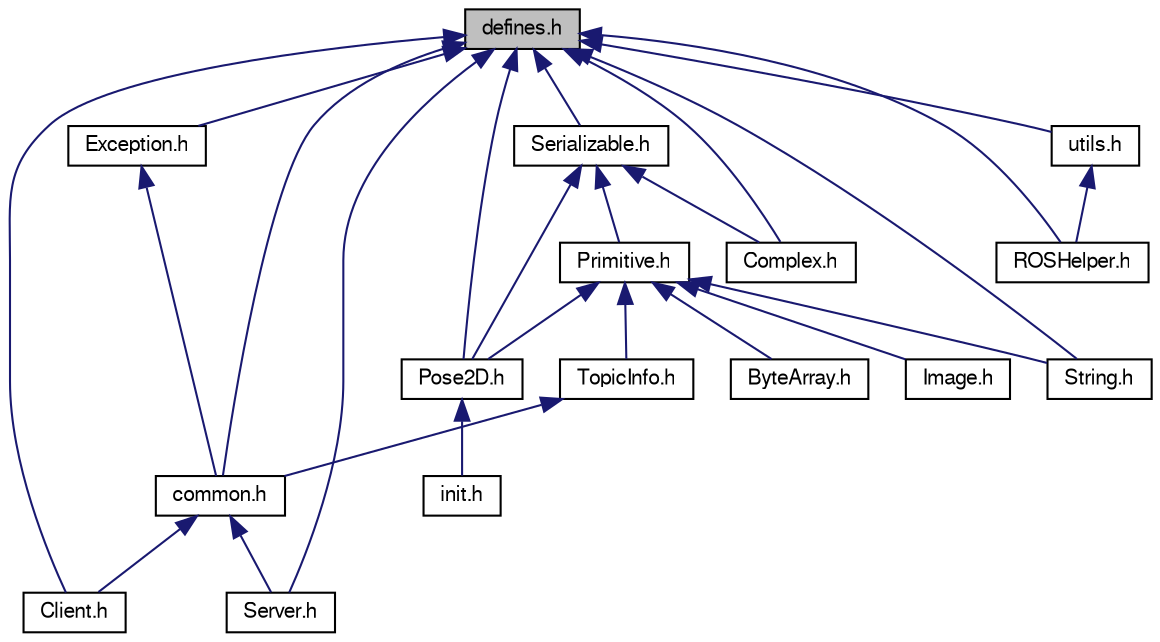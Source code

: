 digraph "defines.h"
{
  edge [fontname="FreeSans",fontsize="10",labelfontname="FreeSans",labelfontsize="10"];
  node [fontname="FreeSans",fontsize="10",shape=record];
  Node1 [label="defines.h",height=0.2,width=0.4,color="black", fillcolor="grey75", style="filled", fontcolor="black"];
  Node1 -> Node2 [dir="back",color="midnightblue",fontsize="10",style="solid",fontname="FreeSans"];
  Node2 [label="Client.h",height=0.2,width=0.4,color="black", fillcolor="white", style="filled",URL="$a00018.html"];
  Node1 -> Node3 [dir="back",color="midnightblue",fontsize="10",style="solid",fontname="FreeSans"];
  Node3 [label="common.h",height=0.2,width=0.4,color="black", fillcolor="white", style="filled",URL="$a00020.html"];
  Node3 -> Node2 [dir="back",color="midnightblue",fontsize="10",style="solid",fontname="FreeSans"];
  Node3 -> Node4 [dir="back",color="midnightblue",fontsize="10",style="solid",fontname="FreeSans"];
  Node4 [label="Server.h",height=0.2,width=0.4,color="black", fillcolor="white", style="filled",URL="$a00030.html"];
  Node1 -> Node5 [dir="back",color="midnightblue",fontsize="10",style="solid",fontname="FreeSans"];
  Node5 [label="Exception.h",height=0.2,width=0.4,color="black", fillcolor="white", style="filled",URL="$a00023.html"];
  Node5 -> Node3 [dir="back",color="midnightblue",fontsize="10",style="solid",fontname="FreeSans"];
  Node1 -> Node6 [dir="back",color="midnightblue",fontsize="10",style="solid",fontname="FreeSans"];
  Node6 [label="ROSHelper.h",height=0.2,width=0.4,color="black", fillcolor="white", style="filled",URL="$a00028.html"];
  Node1 -> Node4 [dir="back",color="midnightblue",fontsize="10",style="solid",fontname="FreeSans"];
  Node1 -> Node7 [dir="back",color="midnightblue",fontsize="10",style="solid",fontname="FreeSans"];
  Node7 [label="utils.h",height=0.2,width=0.4,color="black", fillcolor="white", style="filled",URL="$a00033.html"];
  Node7 -> Node6 [dir="back",color="midnightblue",fontsize="10",style="solid",fontname="FreeSans"];
  Node1 -> Node8 [dir="back",color="midnightblue",fontsize="10",style="solid",fontname="FreeSans"];
  Node8 [label="Complex.h",height=0.2,width=0.4,color="black", fillcolor="white", style="filled",URL="$a00021.html"];
  Node1 -> Node9 [dir="back",color="midnightblue",fontsize="10",style="solid",fontname="FreeSans"];
  Node9 [label="Pose2D.h",height=0.2,width=0.4,color="black", fillcolor="white", style="filled",URL="$a00026.html"];
  Node9 -> Node10 [dir="back",color="midnightblue",fontsize="10",style="solid",fontname="FreeSans"];
  Node10 [label="init.h",height=0.2,width=0.4,color="black", fillcolor="white", style="filled",URL="$a00025.html"];
  Node1 -> Node11 [dir="back",color="midnightblue",fontsize="10",style="solid",fontname="FreeSans"];
  Node11 [label="Serializable.h",height=0.2,width=0.4,color="black", fillcolor="white", style="filled",URL="$a00029.html"];
  Node11 -> Node8 [dir="back",color="midnightblue",fontsize="10",style="solid",fontname="FreeSans"];
  Node11 -> Node9 [dir="back",color="midnightblue",fontsize="10",style="solid",fontname="FreeSans"];
  Node11 -> Node12 [dir="back",color="midnightblue",fontsize="10",style="solid",fontname="FreeSans"];
  Node12 [label="Primitive.h",height=0.2,width=0.4,color="black", fillcolor="white", style="filled",URL="$a00027.html"];
  Node12 -> Node13 [dir="back",color="midnightblue",fontsize="10",style="solid",fontname="FreeSans"];
  Node13 [label="ByteArray.h",height=0.2,width=0.4,color="black", fillcolor="white", style="filled",URL="$a00017.html"];
  Node12 -> Node14 [dir="back",color="midnightblue",fontsize="10",style="solid",fontname="FreeSans"];
  Node14 [label="Image.h",height=0.2,width=0.4,color="black", fillcolor="white", style="filled",URL="$a00024.html"];
  Node12 -> Node9 [dir="back",color="midnightblue",fontsize="10",style="solid",fontname="FreeSans"];
  Node12 -> Node15 [dir="back",color="midnightblue",fontsize="10",style="solid",fontname="FreeSans"];
  Node15 [label="String.h",height=0.2,width=0.4,color="black", fillcolor="white", style="filled",URL="$a00031.html"];
  Node12 -> Node16 [dir="back",color="midnightblue",fontsize="10",style="solid",fontname="FreeSans"];
  Node16 [label="TopicInfo.h",height=0.2,width=0.4,color="black", fillcolor="white", style="filled",URL="$a00032.html"];
  Node16 -> Node3 [dir="back",color="midnightblue",fontsize="10",style="solid",fontname="FreeSans"];
  Node1 -> Node15 [dir="back",color="midnightblue",fontsize="10",style="solid",fontname="FreeSans"];
}

